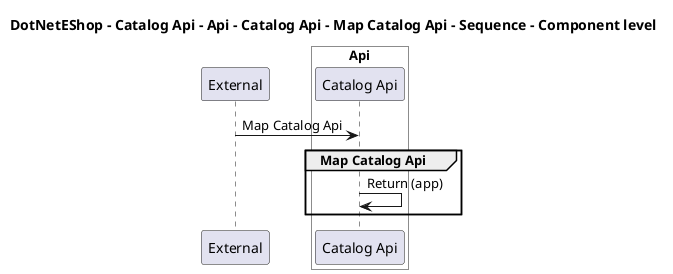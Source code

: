 @startuml

title DotNetEShop - Catalog Api - Api - Catalog Api - Map Catalog Api - Sequence - Component level

participant "External" as C4InterFlow.SoftwareSystems.ExternalSystem

box "Catalog Api" #White
    
box "Api" #White
    participant "Catalog Api" as DotNetEShop.SoftwareSystems.CatalogApi.Containers.Api.Components.CatalogApi
end box

end box


C4InterFlow.SoftwareSystems.ExternalSystem -> DotNetEShop.SoftwareSystems.CatalogApi.Containers.Api.Components.CatalogApi : Map Catalog Api
group Map Catalog Api
DotNetEShop.SoftwareSystems.CatalogApi.Containers.Api.Components.CatalogApi -> DotNetEShop.SoftwareSystems.CatalogApi.Containers.Api.Components.CatalogApi : Return (app)
end


@enduml
